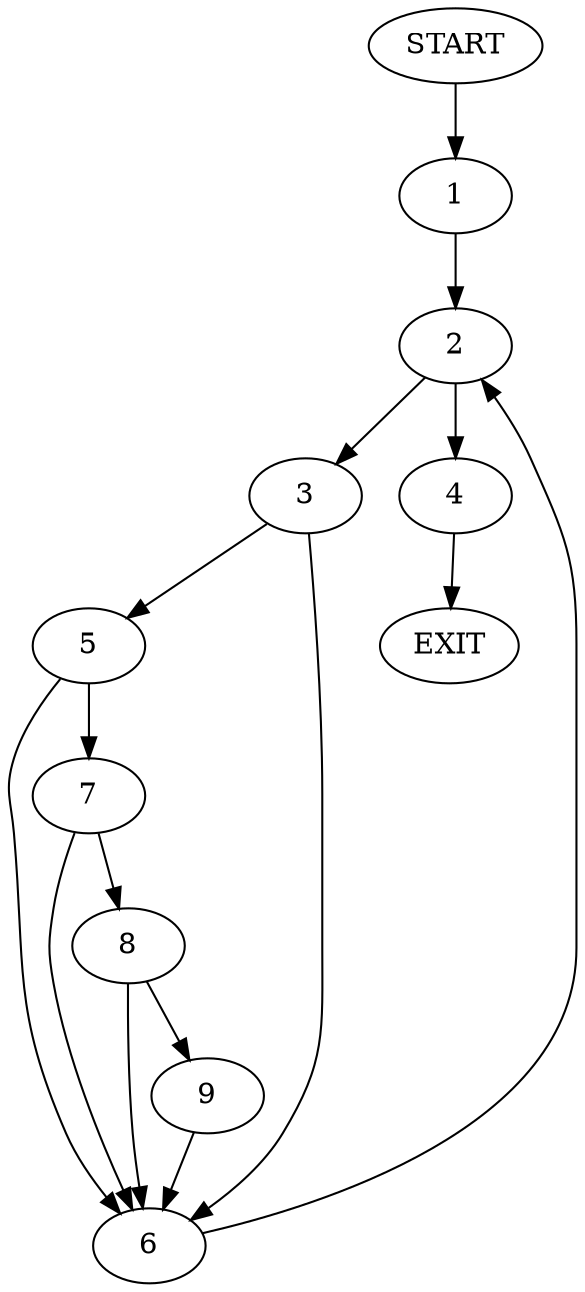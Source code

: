 digraph {
0 [label="START"]
10 [label="EXIT"]
0 -> 1
1 -> 2
2 -> 3
2 -> 4
4 -> 10
3 -> 5
3 -> 6
5 -> 7
5 -> 6
6 -> 2
7 -> 8
7 -> 6
8 -> 6
8 -> 9
9 -> 6
}
